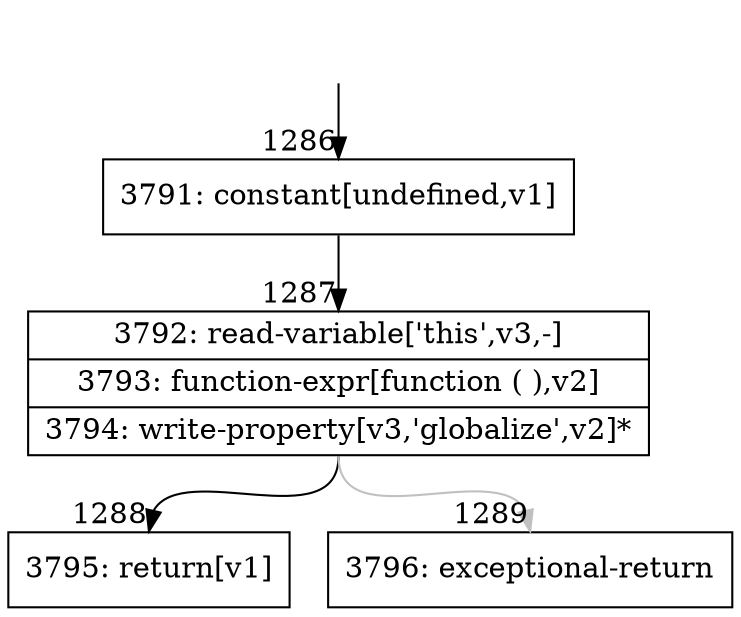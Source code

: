 digraph {
rankdir="TD"
BB_entry156[shape=none,label=""];
BB_entry156 -> BB1286 [tailport=s, headport=n, headlabel="    1286"]
BB1286 [shape=record label="{3791: constant[undefined,v1]}" ] 
BB1286 -> BB1287 [tailport=s, headport=n, headlabel="      1287"]
BB1287 [shape=record label="{3792: read-variable['this',v3,-]|3793: function-expr[function ( ),v2]|3794: write-property[v3,'globalize',v2]*}" ] 
BB1287 -> BB1288 [tailport=s, headport=n, headlabel="      1288"]
BB1287 -> BB1289 [tailport=s, headport=n, color=gray, headlabel="      1289"]
BB1288 [shape=record label="{3795: return[v1]}" ] 
BB1289 [shape=record label="{3796: exceptional-return}" ] 
//#$~ 1475
}
